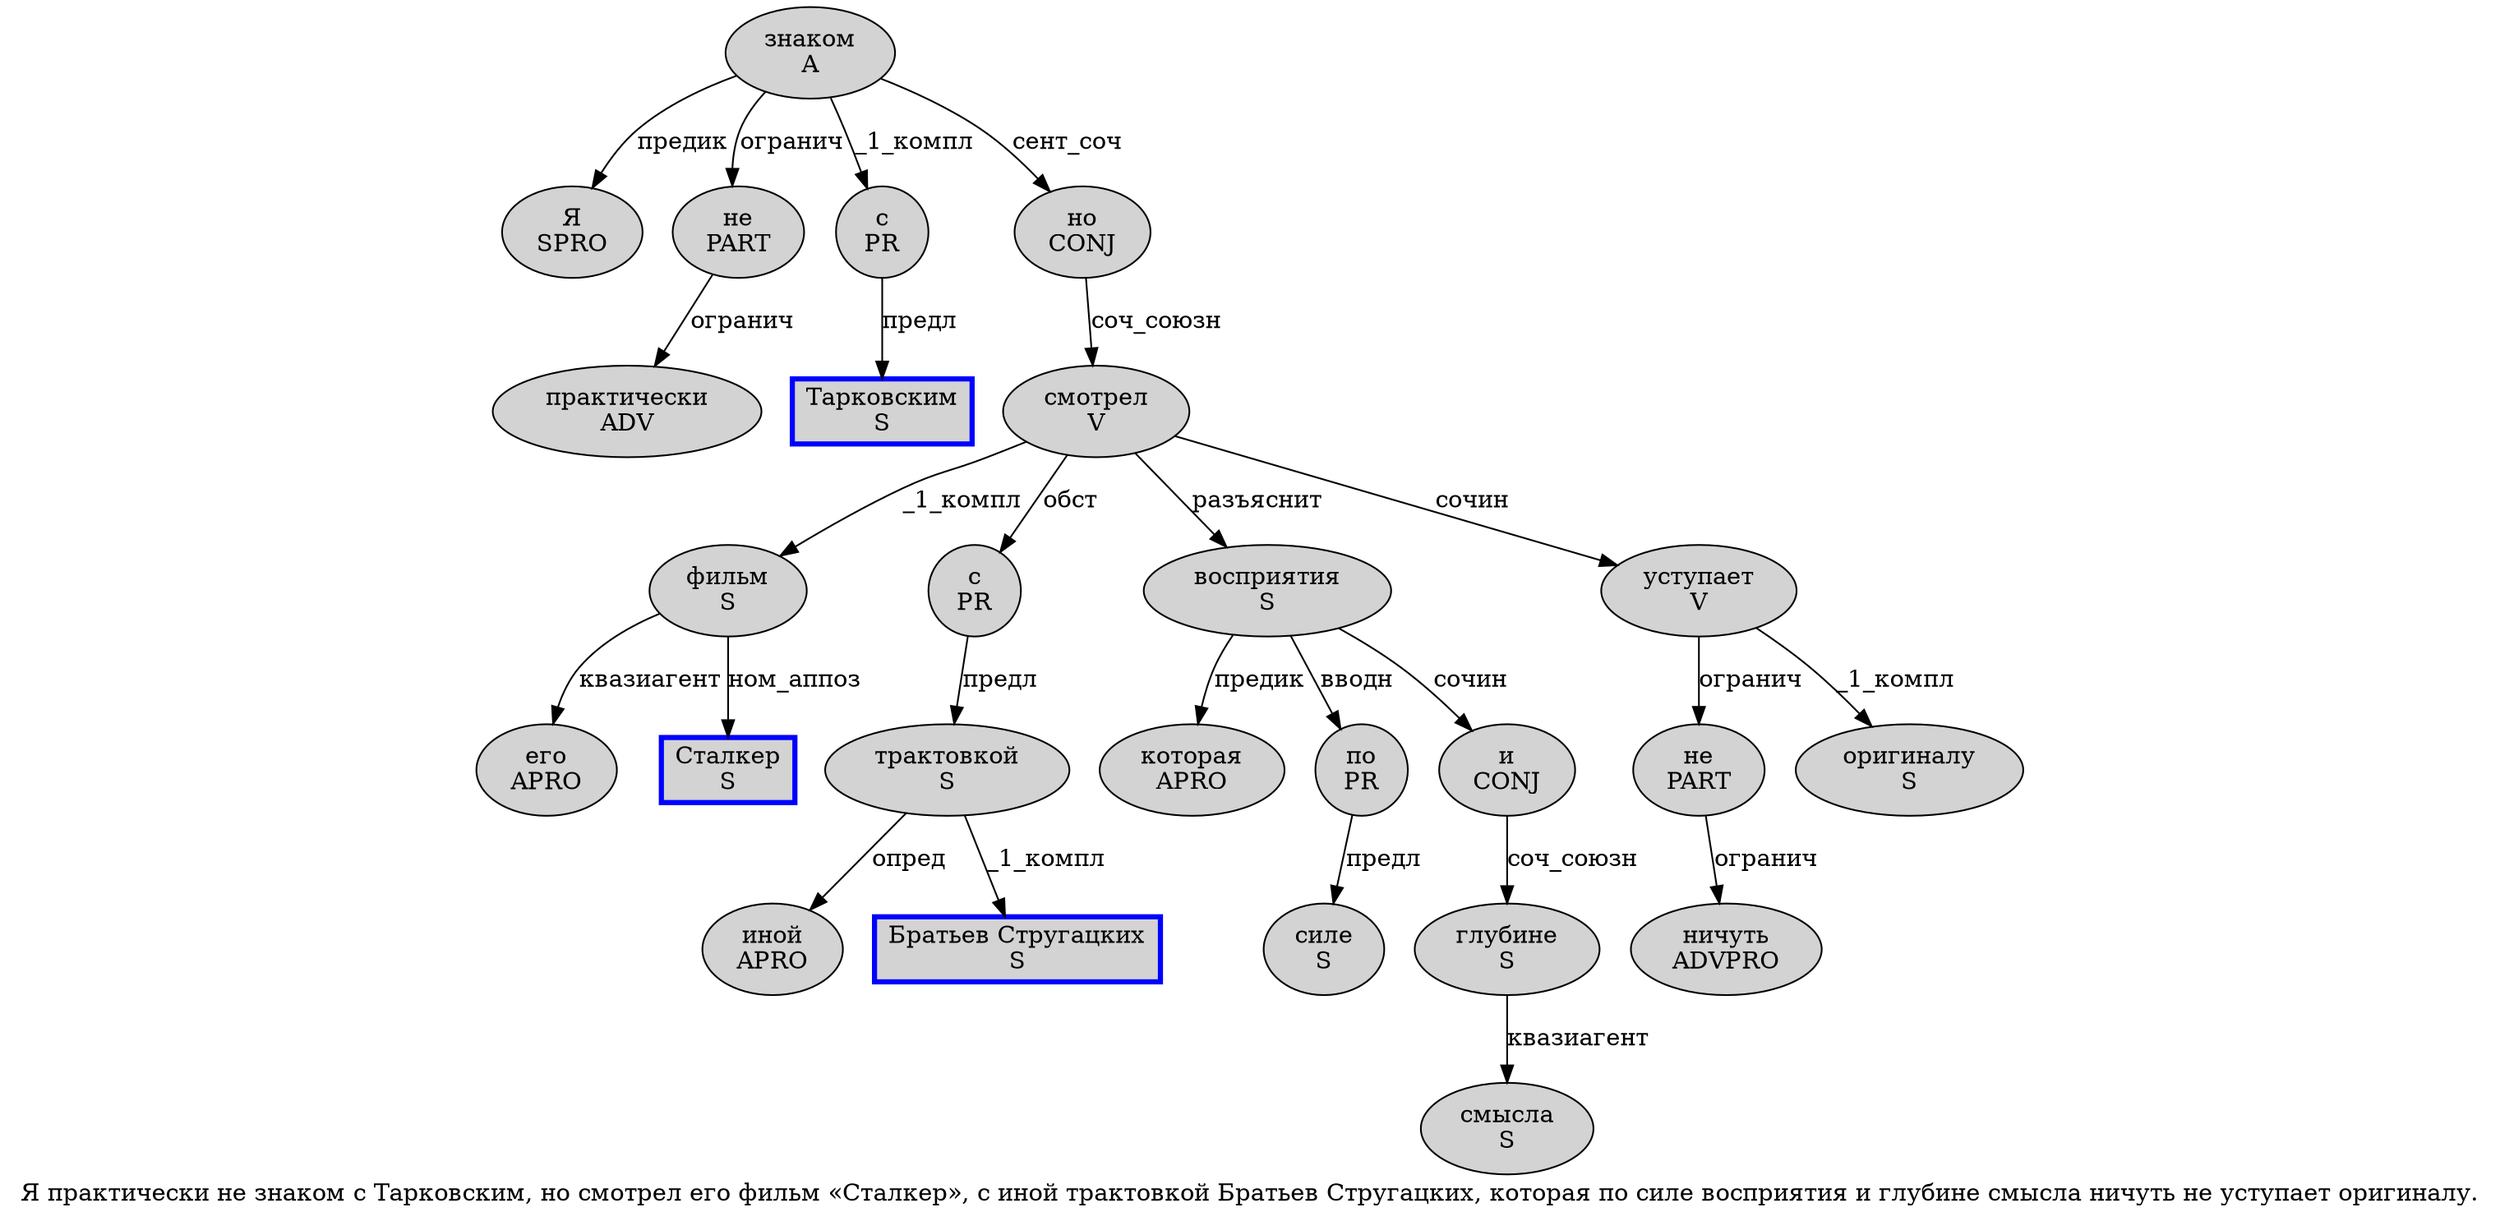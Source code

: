 digraph SENTENCE_2234 {
	graph [label="Я практически не знаком с Тарковским, но смотрел его фильм «Сталкер», с иной трактовкой Братьев Стругацких, которая по силе восприятия и глубине смысла ничуть не уступает оригиналу."]
	node [style=filled]
		0 [label="Я
SPRO" color="" fillcolor=lightgray penwidth=1 shape=ellipse]
		1 [label="практически
ADV" color="" fillcolor=lightgray penwidth=1 shape=ellipse]
		2 [label="не
PART" color="" fillcolor=lightgray penwidth=1 shape=ellipse]
		3 [label="знаком
A" color="" fillcolor=lightgray penwidth=1 shape=ellipse]
		4 [label="с
PR" color="" fillcolor=lightgray penwidth=1 shape=ellipse]
		5 [label="Тарковским
S" color=blue fillcolor=lightgray penwidth=3 shape=box]
		7 [label="но
CONJ" color="" fillcolor=lightgray penwidth=1 shape=ellipse]
		8 [label="смотрел
V" color="" fillcolor=lightgray penwidth=1 shape=ellipse]
		9 [label="его
APRO" color="" fillcolor=lightgray penwidth=1 shape=ellipse]
		10 [label="фильм
S" color="" fillcolor=lightgray penwidth=1 shape=ellipse]
		12 [label="Сталкер
S" color=blue fillcolor=lightgray penwidth=3 shape=box]
		15 [label="с
PR" color="" fillcolor=lightgray penwidth=1 shape=ellipse]
		16 [label="иной
APRO" color="" fillcolor=lightgray penwidth=1 shape=ellipse]
		17 [label="трактовкой
S" color="" fillcolor=lightgray penwidth=1 shape=ellipse]
		18 [label="Братьев Стругацких
S" color=blue fillcolor=lightgray penwidth=3 shape=box]
		20 [label="которая
APRO" color="" fillcolor=lightgray penwidth=1 shape=ellipse]
		21 [label="по
PR" color="" fillcolor=lightgray penwidth=1 shape=ellipse]
		22 [label="силе
S" color="" fillcolor=lightgray penwidth=1 shape=ellipse]
		23 [label="восприятия
S" color="" fillcolor=lightgray penwidth=1 shape=ellipse]
		24 [label="и
CONJ" color="" fillcolor=lightgray penwidth=1 shape=ellipse]
		25 [label="глубине
S" color="" fillcolor=lightgray penwidth=1 shape=ellipse]
		26 [label="смысла
S" color="" fillcolor=lightgray penwidth=1 shape=ellipse]
		27 [label="ничуть
ADVPRO" color="" fillcolor=lightgray penwidth=1 shape=ellipse]
		28 [label="не
PART" color="" fillcolor=lightgray penwidth=1 shape=ellipse]
		29 [label="уступает
V" color="" fillcolor=lightgray penwidth=1 shape=ellipse]
		30 [label="оригиналу
S" color="" fillcolor=lightgray penwidth=1 shape=ellipse]
			28 -> 27 [label="огранич"]
			10 -> 9 [label="квазиагент"]
			10 -> 12 [label="ном_аппоз"]
			7 -> 8 [label="соч_союзн"]
			3 -> 0 [label="предик"]
			3 -> 2 [label="огранич"]
			3 -> 4 [label="_1_компл"]
			3 -> 7 [label="сент_соч"]
			4 -> 5 [label="предл"]
			2 -> 1 [label="огранич"]
			21 -> 22 [label="предл"]
			24 -> 25 [label="соч_союзн"]
			29 -> 28 [label="огранич"]
			29 -> 30 [label="_1_компл"]
			8 -> 10 [label="_1_компл"]
			8 -> 15 [label="обст"]
			8 -> 23 [label="разъяснит"]
			8 -> 29 [label="сочин"]
			17 -> 16 [label="опред"]
			17 -> 18 [label="_1_компл"]
			15 -> 17 [label="предл"]
			25 -> 26 [label="квазиагент"]
			23 -> 20 [label="предик"]
			23 -> 21 [label="вводн"]
			23 -> 24 [label="сочин"]
}